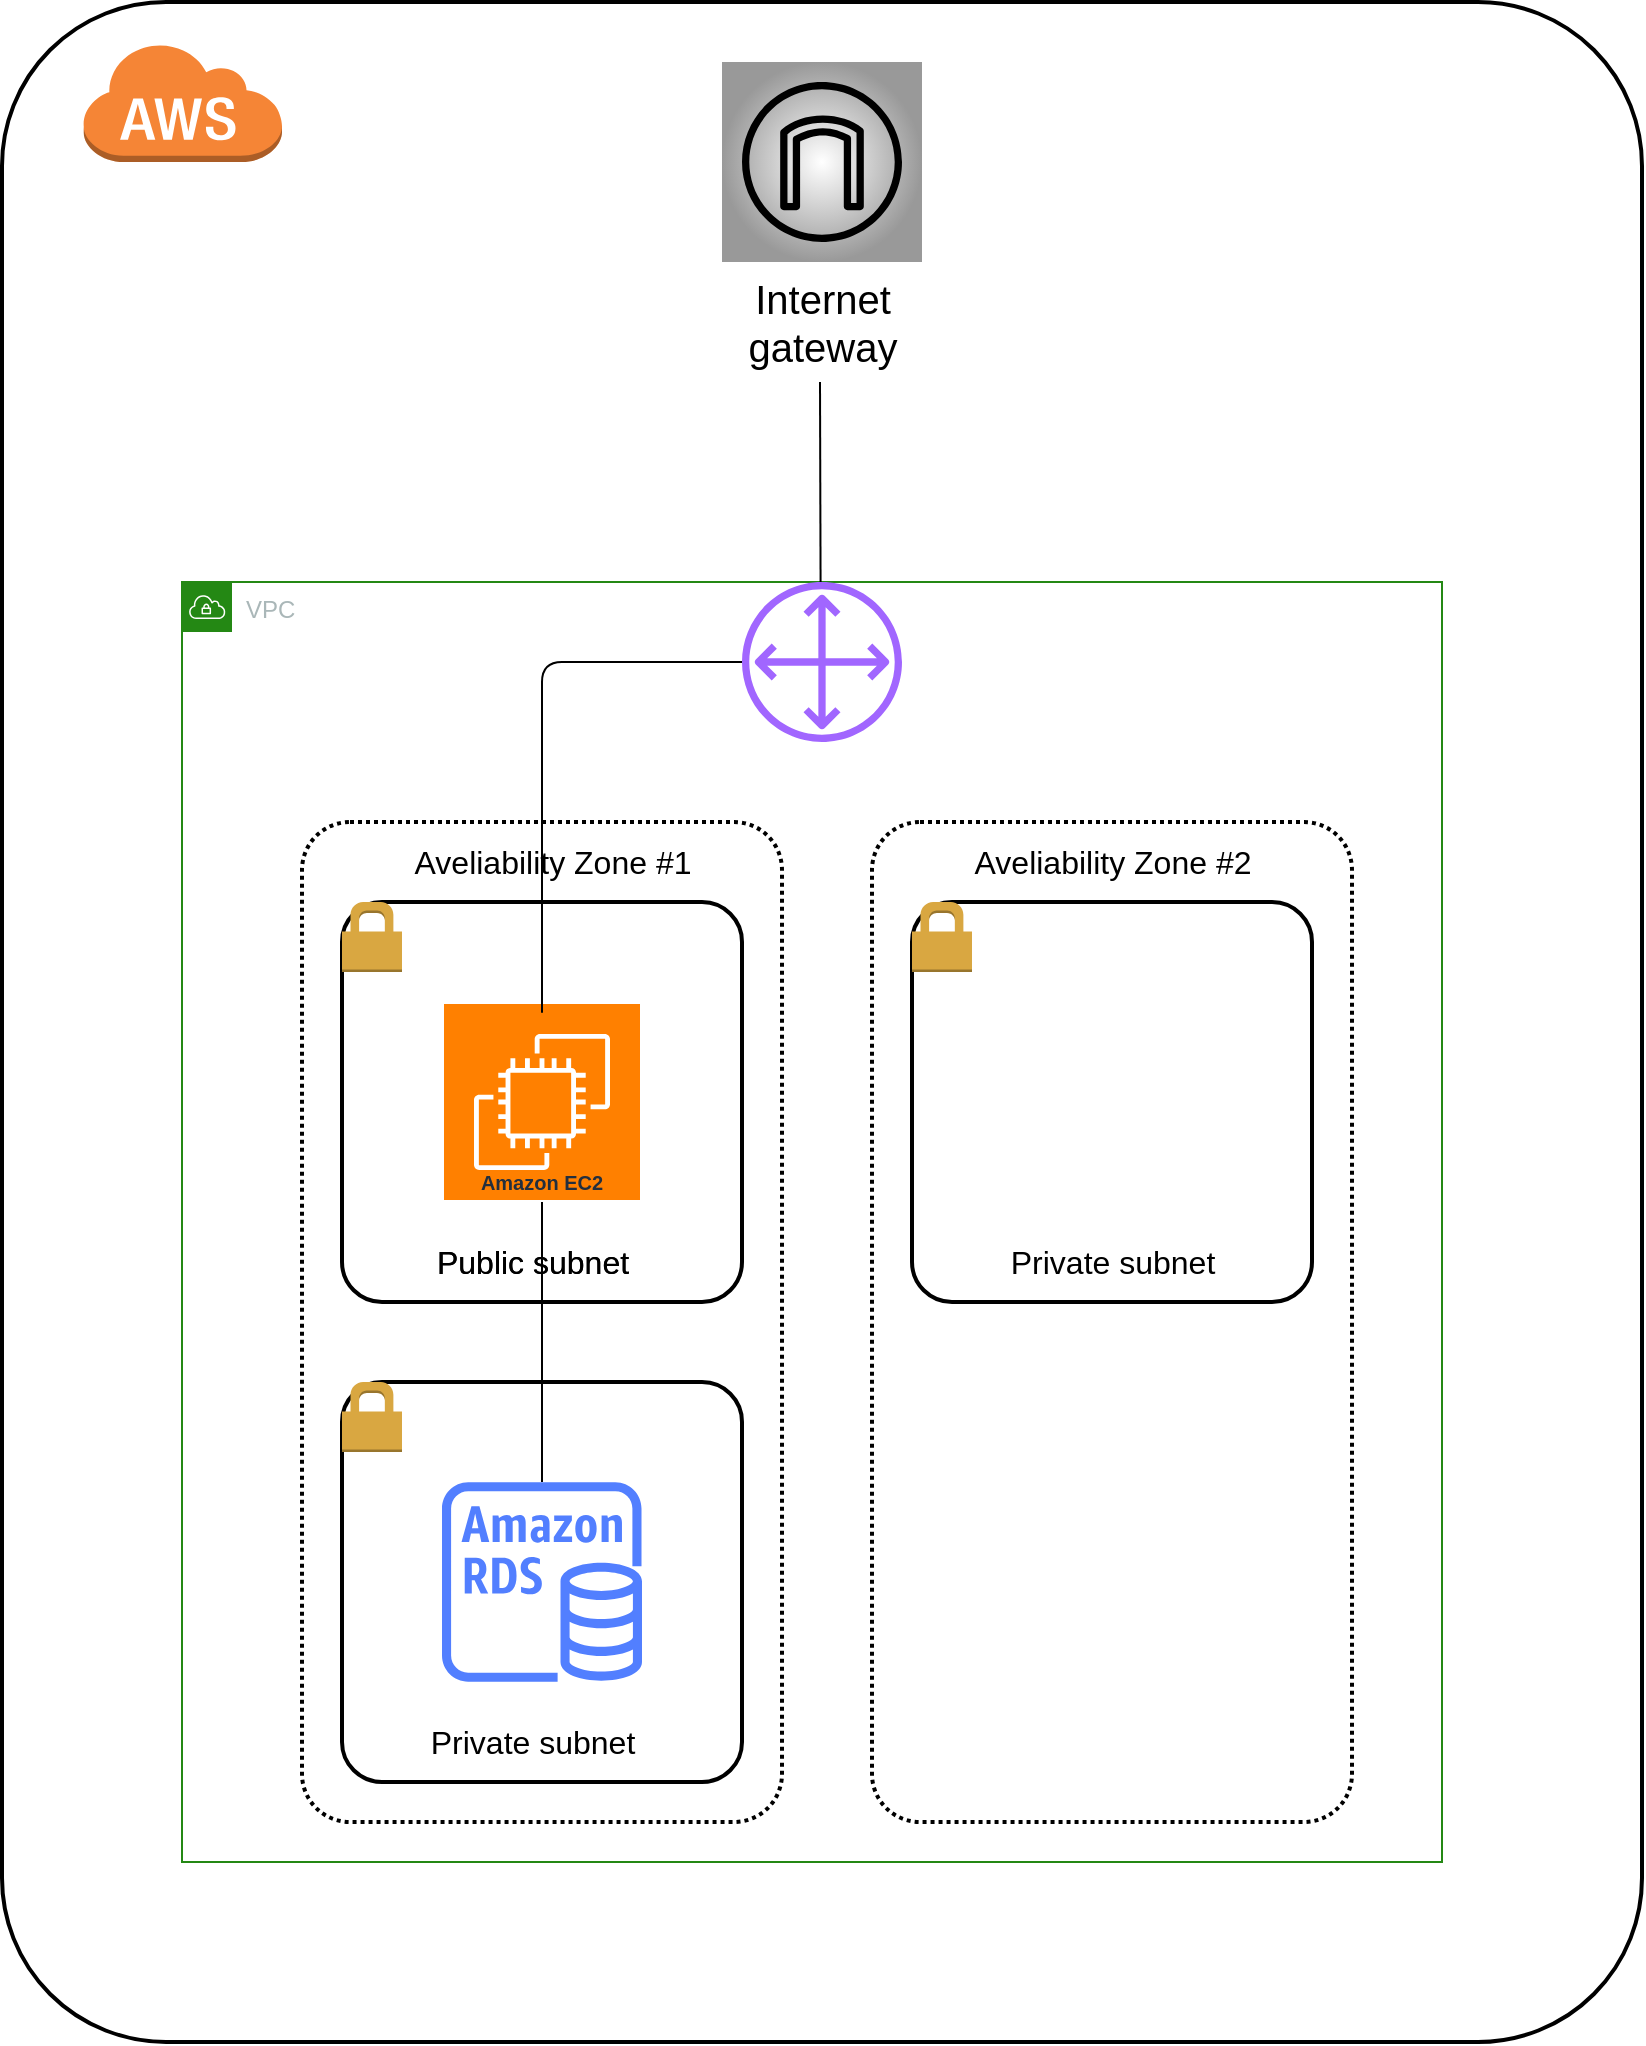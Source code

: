 <mxfile version="15.0.6" type="github">
  <diagram id="4JtZZnZ8_Ed12hvy2thT" name="ページ1">
    <mxGraphModel dx="996" dy="976" grid="1" gridSize="10" guides="1" tooltips="1" connect="1" arrows="1" fold="1" page="1" pageScale="1" pageWidth="1169" pageHeight="827" math="0" shadow="0">
      <root>
        <mxCell id="0" />
        <mxCell id="1" parent="0" />
        <mxCell id="JZ96BJKMGMlSmCd91mhv-27" value="" style="rounded=1;arcSize=10;dashed=0;gradientColor=none;strokeWidth=2;fontSize=16;" vertex="1" parent="1">
          <mxGeometry x="30" y="30" width="820" height="1020" as="geometry" />
        </mxCell>
        <mxCell id="JZ96BJKMGMlSmCd91mhv-1" value="" style="outlineConnect=0;fontColor=#232F3E;gradientColor=none;fillColor=#527FFF;strokeColor=none;dashed=0;verticalLabelPosition=bottom;verticalAlign=top;align=center;html=1;fontSize=12;fontStyle=0;aspect=fixed;pointerEvents=1;shape=mxgraph.aws4.rds_instance;" vertex="1" parent="1">
          <mxGeometry x="250" y="770" width="100" height="100" as="geometry" />
        </mxCell>
        <mxCell id="JZ96BJKMGMlSmCd91mhv-2" value="Amazon EC2" style="outlineConnect=0;fontColor=#232F3E;gradientColor=none;strokeColor=#ffffff;fillColor=#FF8000;dashed=0;verticalLabelPosition=middle;verticalAlign=bottom;align=center;html=1;whiteSpace=wrap;fontSize=10;fontStyle=1;spacing=3;shape=mxgraph.aws4.productIcon;prIcon=mxgraph.aws4.ec2;" vertex="1" parent="1">
          <mxGeometry x="250" y="530" width="100" height="100" as="geometry" />
        </mxCell>
        <mxCell id="JZ96BJKMGMlSmCd91mhv-3" value="VPC" style="points=[[0,0],[0.25,0],[0.5,0],[0.75,0],[1,0],[1,0.25],[1,0.5],[1,0.75],[1,1],[0.75,1],[0.5,1],[0.25,1],[0,1],[0,0.75],[0,0.5],[0,0.25]];outlineConnect=0;gradientColor=none;html=1;whiteSpace=wrap;fontSize=12;fontStyle=0;shape=mxgraph.aws4.group;grIcon=mxgraph.aws4.group_vpc;strokeColor=#248814;fillColor=none;verticalAlign=top;align=left;spacingLeft=30;fontColor=#AAB7B8;dashed=0;" vertex="1" parent="1">
          <mxGeometry x="120" y="320" width="630" height="640" as="geometry" />
        </mxCell>
        <mxCell id="JZ96BJKMGMlSmCd91mhv-4" value="" style="rounded=1;arcSize=10;dashed=0;fillColor=none;gradientColor=none;strokeWidth=2;" vertex="1" parent="1">
          <mxGeometry x="200" y="480" width="200" height="200" as="geometry" />
        </mxCell>
        <mxCell id="JZ96BJKMGMlSmCd91mhv-5" value="" style="dashed=0;html=1;shape=mxgraph.aws3.permissions;fillColor=#D9A741;gradientColor=none;dashed=0;" vertex="1" parent="1">
          <mxGeometry x="200" y="480" width="30" height="35" as="geometry" />
        </mxCell>
        <mxCell id="JZ96BJKMGMlSmCd91mhv-6" value="" style="rounded=1;arcSize=10;dashed=0;fillColor=none;gradientColor=none;strokeWidth=2;" vertex="1" parent="1">
          <mxGeometry x="200" y="720" width="200" height="200" as="geometry" />
        </mxCell>
        <mxCell id="JZ96BJKMGMlSmCd91mhv-7" value="" style="dashed=0;html=1;shape=mxgraph.aws3.permissions;fillColor=#D9A741;gradientColor=none;dashed=0;" vertex="1" parent="1">
          <mxGeometry x="200" y="720" width="30" height="35" as="geometry" />
        </mxCell>
        <mxCell id="JZ96BJKMGMlSmCd91mhv-8" value="Public subnet" style="text;html=1;resizable=0;autosize=1;align=center;verticalAlign=middle;points=[];fillColor=none;strokeColor=none;rounded=0;fontSize=16;" vertex="1" parent="1">
          <mxGeometry x="240" y="650" width="110" height="20" as="geometry" />
        </mxCell>
        <mxCell id="JZ96BJKMGMlSmCd91mhv-10" value="Public subnet" style="text;html=1;resizable=0;autosize=1;align=center;verticalAlign=middle;points=[];fillColor=none;strokeColor=none;rounded=0;fontSize=16;" vertex="1" parent="1">
          <mxGeometry x="240" y="650" width="110" height="20" as="geometry" />
        </mxCell>
        <mxCell id="JZ96BJKMGMlSmCd91mhv-11" value="Private subnet" style="text;html=1;resizable=0;autosize=1;align=center;verticalAlign=middle;points=[];fillColor=none;strokeColor=none;rounded=0;fontSize=16;" vertex="1" parent="1">
          <mxGeometry x="235" y="890" width="120" height="20" as="geometry" />
        </mxCell>
        <mxCell id="JZ96BJKMGMlSmCd91mhv-13" value="" style="rounded=1;arcSize=10;dashed=0;fillColor=none;gradientColor=none;strokeWidth=2;" vertex="1" parent="1">
          <mxGeometry x="485" y="480" width="200" height="200" as="geometry" />
        </mxCell>
        <mxCell id="JZ96BJKMGMlSmCd91mhv-14" value="" style="dashed=0;html=1;shape=mxgraph.aws3.permissions;fillColor=#D9A741;gradientColor=none;dashed=0;" vertex="1" parent="1">
          <mxGeometry x="485" y="480" width="30" height="35" as="geometry" />
        </mxCell>
        <mxCell id="JZ96BJKMGMlSmCd91mhv-15" value="Private subnet" style="text;html=1;resizable=0;autosize=1;align=center;verticalAlign=middle;points=[];fillColor=none;strokeColor=none;rounded=0;fontSize=16;" vertex="1" parent="1">
          <mxGeometry x="525" y="650" width="120" height="20" as="geometry" />
        </mxCell>
        <mxCell id="JZ96BJKMGMlSmCd91mhv-16" value="" style="rounded=1;arcSize=10;dashed=1;fillColor=none;gradientColor=none;dashPattern=1 1;strokeWidth=2;fontSize=16;" vertex="1" parent="1">
          <mxGeometry x="180" y="440" width="240" height="500" as="geometry" />
        </mxCell>
        <mxCell id="JZ96BJKMGMlSmCd91mhv-17" value="" style="rounded=1;arcSize=10;dashed=1;fillColor=none;gradientColor=none;dashPattern=1 1;strokeWidth=2;fontSize=16;" vertex="1" parent="1">
          <mxGeometry x="465" y="440" width="240" height="500" as="geometry" />
        </mxCell>
        <mxCell id="JZ96BJKMGMlSmCd91mhv-18" value="" style="outlineConnect=0;fontColor=#232F3E;gradientColor=none;fillColor=#A166FF;strokeColor=none;dashed=0;verticalLabelPosition=bottom;verticalAlign=top;align=center;html=1;fontSize=12;fontStyle=0;aspect=fixed;pointerEvents=1;shape=mxgraph.aws4.customer_gateway;" vertex="1" parent="1">
          <mxGeometry x="400" y="320" width="80" height="80" as="geometry" />
        </mxCell>
        <mxCell id="JZ96BJKMGMlSmCd91mhv-19" value="Internet&lt;br style=&quot;font-size: 20px;&quot;&gt;gateway" style="outlineConnect=0;dashed=0;verticalLabelPosition=bottom;verticalAlign=top;align=center;fontSize=20;fontStyle=0;aspect=fixed;shape=mxgraph.aws4.resourceIcon;resIcon=mxgraph.aws4.internet_gateway;labelBorderColor=none;html=1;gradientColor=#999999;gradientDirection=radial;strokeColor=none;" vertex="1" parent="1">
          <mxGeometry x="390" y="60" width="100" height="100" as="geometry" />
        </mxCell>
        <mxCell id="JZ96BJKMGMlSmCd91mhv-28" value="" style="dashed=0;html=1;shape=mxgraph.aws3.cloud;fillColor=#F58536;gradientColor=none;dashed=0;fontSize=16;" vertex="1" parent="1">
          <mxGeometry x="70" y="50" width="100" height="60" as="geometry" />
        </mxCell>
        <mxCell id="JZ96BJKMGMlSmCd91mhv-32" value="" style="endArrow=none;html=1;fontSize=16;" edge="1" parent="1">
          <mxGeometry width="50" height="50" relative="1" as="geometry">
            <mxPoint x="439.29" y="320" as="sourcePoint" />
            <mxPoint x="439" y="220" as="targetPoint" />
            <Array as="points">
              <mxPoint x="439" y="220" />
            </Array>
          </mxGeometry>
        </mxCell>
        <mxCell id="JZ96BJKMGMlSmCd91mhv-33" value="" style="endArrow=none;html=1;fontSize=16;" edge="1" parent="1">
          <mxGeometry width="50" height="50" relative="1" as="geometry">
            <mxPoint x="300" y="400" as="sourcePoint" />
            <mxPoint x="400" y="360" as="targetPoint" />
            <Array as="points">
              <mxPoint x="300" y="540" />
              <mxPoint x="300" y="360" />
            </Array>
          </mxGeometry>
        </mxCell>
        <mxCell id="JZ96BJKMGMlSmCd91mhv-34" value="" style="endArrow=none;html=1;fontSize=16;" edge="1" parent="1">
          <mxGeometry width="50" height="50" relative="1" as="geometry">
            <mxPoint x="300" y="770" as="sourcePoint" />
            <mxPoint x="300" y="630" as="targetPoint" />
            <Array as="points">
              <mxPoint x="300" y="770" />
            </Array>
          </mxGeometry>
        </mxCell>
        <mxCell id="JZ96BJKMGMlSmCd91mhv-35" value="Aveliability Zone #1" style="text;html=1;resizable=0;autosize=1;align=center;verticalAlign=middle;points=[];fillColor=none;strokeColor=none;rounded=0;fontSize=16;" vertex="1" parent="1">
          <mxGeometry x="230" y="450" width="150" height="20" as="geometry" />
        </mxCell>
        <mxCell id="JZ96BJKMGMlSmCd91mhv-36" value="Aveliability Zone #2" style="text;html=1;resizable=0;autosize=1;align=center;verticalAlign=middle;points=[];fillColor=none;strokeColor=none;rounded=0;fontSize=16;" vertex="1" parent="1">
          <mxGeometry x="510" y="450" width="150" height="20" as="geometry" />
        </mxCell>
      </root>
    </mxGraphModel>
  </diagram>
</mxfile>
